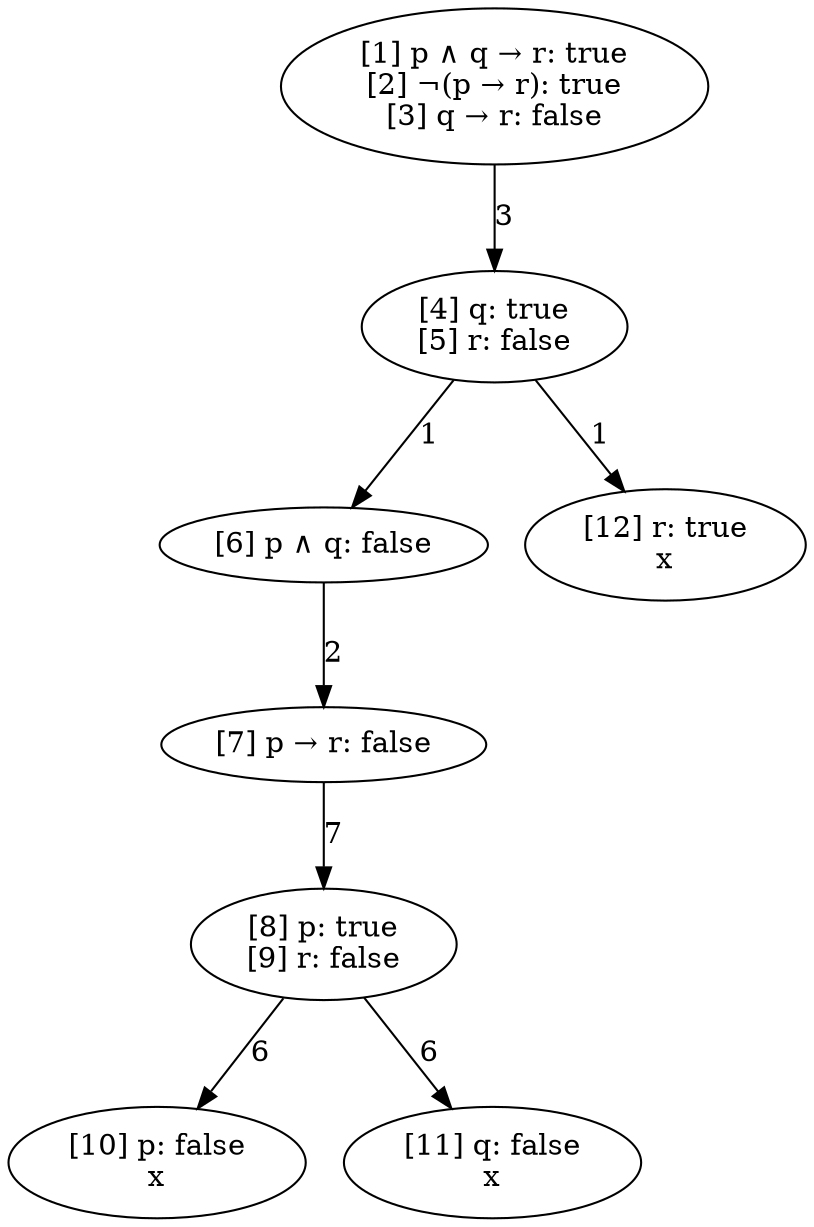 digraph A {
    0 [label="[1] p ∧ q → r: true\n[2] ¬(p → r): true\n[3] q → r: false"];
    1 [label="[4] q: true\n[5] r: false"];
    2 [label="[6] p ∧ q: false"];
    3 [label="[7] p → r: false"];
    4 [label="[8] p: true\n[9] r: false"];
    5 [label="[10] p: false\nx"];
    6 [label="[11] q: false\nx"];
    7 [label="[12] r: true\nx"];

    0 -> 1 [label="3"];
    1 -> 2 [label="1"];
    2 -> 3 [label="2"];
    3 -> 4 [label="7"];
    4 -> 5 [label="6"];
    4 -> 6 [label="6"];
    1 -> 7 [label="1"];
}
